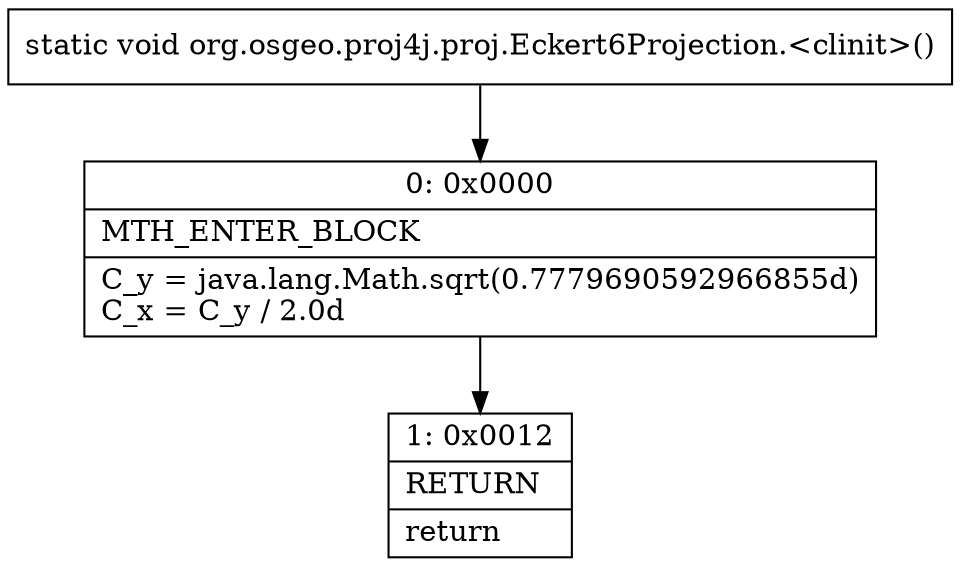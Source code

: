 digraph "CFG fororg.osgeo.proj4j.proj.Eckert6Projection.\<clinit\>()V" {
Node_0 [shape=record,label="{0\:\ 0x0000|MTH_ENTER_BLOCK\l|C_y = java.lang.Math.sqrt(0.7779690592966855d)\lC_x = C_y \/ 2.0d\l}"];
Node_1 [shape=record,label="{1\:\ 0x0012|RETURN\l|return\l}"];
MethodNode[shape=record,label="{static void org.osgeo.proj4j.proj.Eckert6Projection.\<clinit\>() }"];
MethodNode -> Node_0;
Node_0 -> Node_1;
}

